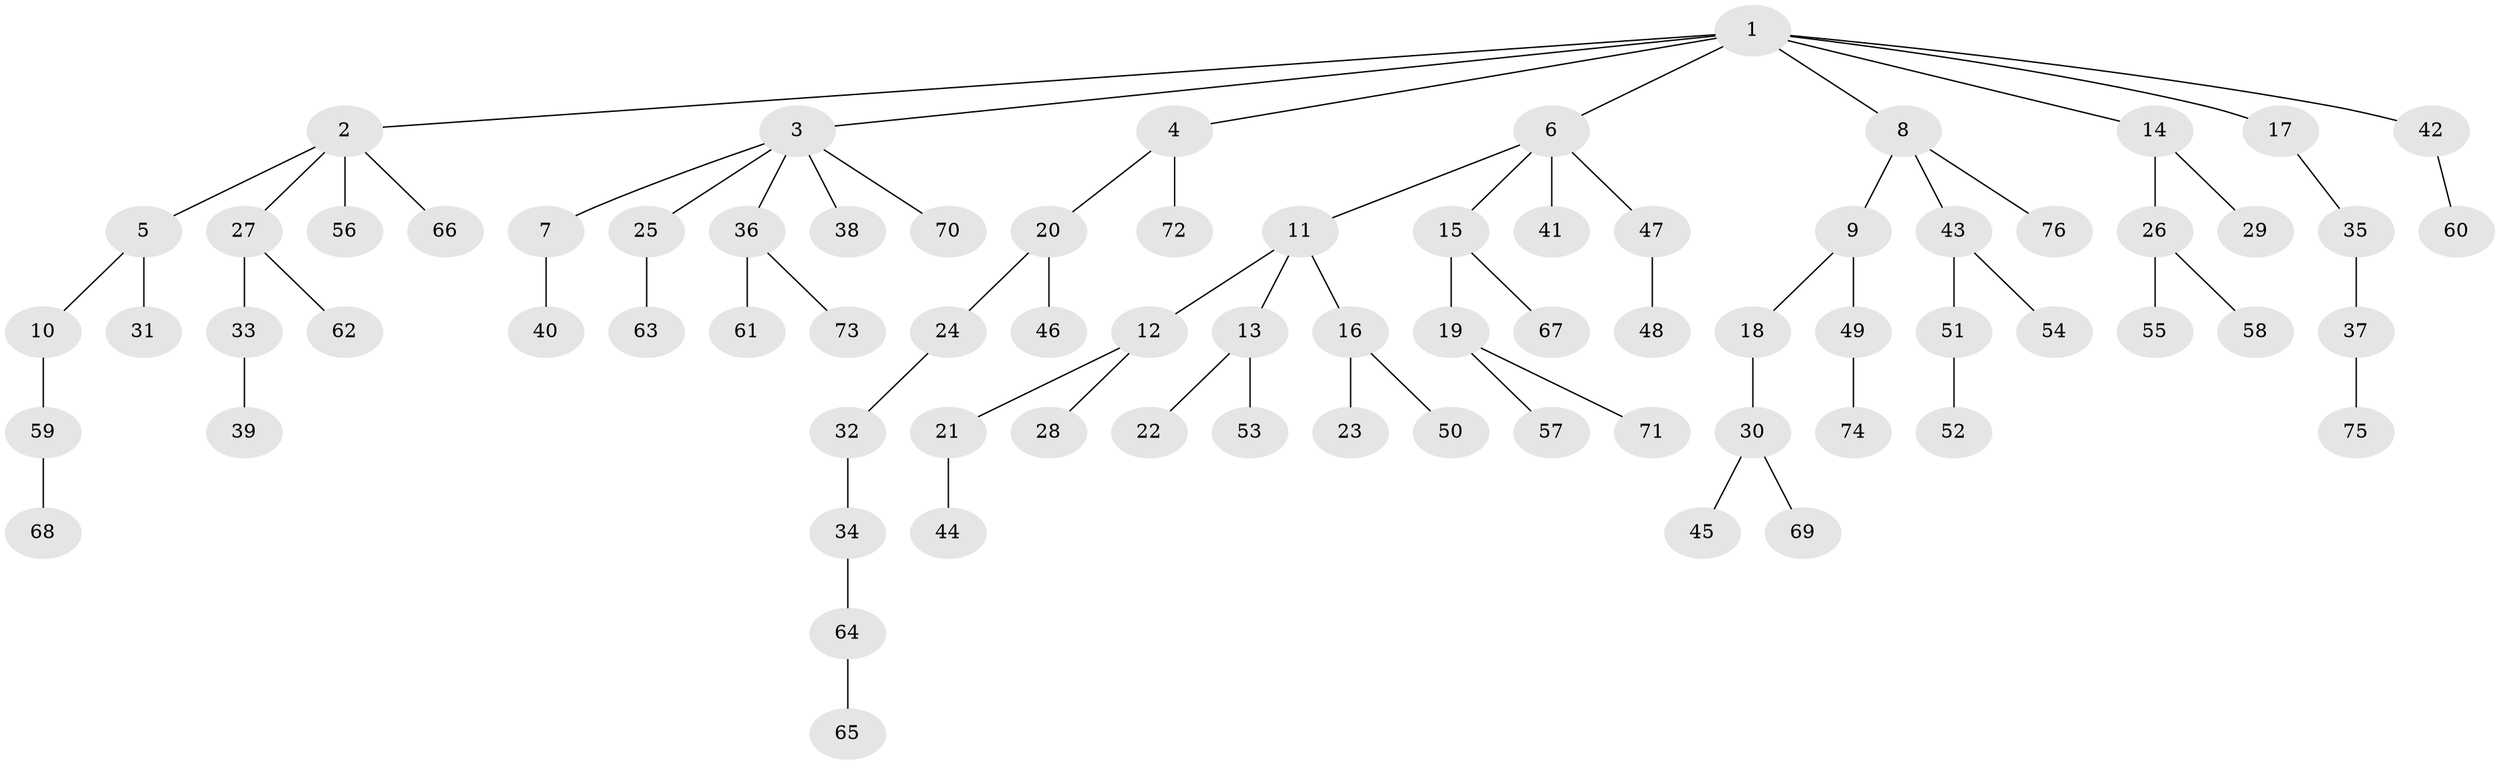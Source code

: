 // coarse degree distribution, {8: 0.020833333333333332, 4: 0.041666666666666664, 5: 0.041666666666666664, 2: 0.3125, 1: 0.4791666666666667, 3: 0.10416666666666667}
// Generated by graph-tools (version 1.1) at 2025/52/02/27/25 19:52:09]
// undirected, 76 vertices, 75 edges
graph export_dot {
graph [start="1"]
  node [color=gray90,style=filled];
  1;
  2;
  3;
  4;
  5;
  6;
  7;
  8;
  9;
  10;
  11;
  12;
  13;
  14;
  15;
  16;
  17;
  18;
  19;
  20;
  21;
  22;
  23;
  24;
  25;
  26;
  27;
  28;
  29;
  30;
  31;
  32;
  33;
  34;
  35;
  36;
  37;
  38;
  39;
  40;
  41;
  42;
  43;
  44;
  45;
  46;
  47;
  48;
  49;
  50;
  51;
  52;
  53;
  54;
  55;
  56;
  57;
  58;
  59;
  60;
  61;
  62;
  63;
  64;
  65;
  66;
  67;
  68;
  69;
  70;
  71;
  72;
  73;
  74;
  75;
  76;
  1 -- 2;
  1 -- 3;
  1 -- 4;
  1 -- 6;
  1 -- 8;
  1 -- 14;
  1 -- 17;
  1 -- 42;
  2 -- 5;
  2 -- 27;
  2 -- 56;
  2 -- 66;
  3 -- 7;
  3 -- 25;
  3 -- 36;
  3 -- 38;
  3 -- 70;
  4 -- 20;
  4 -- 72;
  5 -- 10;
  5 -- 31;
  6 -- 11;
  6 -- 15;
  6 -- 41;
  6 -- 47;
  7 -- 40;
  8 -- 9;
  8 -- 43;
  8 -- 76;
  9 -- 18;
  9 -- 49;
  10 -- 59;
  11 -- 12;
  11 -- 13;
  11 -- 16;
  12 -- 21;
  12 -- 28;
  13 -- 22;
  13 -- 53;
  14 -- 26;
  14 -- 29;
  15 -- 19;
  15 -- 67;
  16 -- 23;
  16 -- 50;
  17 -- 35;
  18 -- 30;
  19 -- 57;
  19 -- 71;
  20 -- 24;
  20 -- 46;
  21 -- 44;
  24 -- 32;
  25 -- 63;
  26 -- 55;
  26 -- 58;
  27 -- 33;
  27 -- 62;
  30 -- 45;
  30 -- 69;
  32 -- 34;
  33 -- 39;
  34 -- 64;
  35 -- 37;
  36 -- 61;
  36 -- 73;
  37 -- 75;
  42 -- 60;
  43 -- 51;
  43 -- 54;
  47 -- 48;
  49 -- 74;
  51 -- 52;
  59 -- 68;
  64 -- 65;
}
